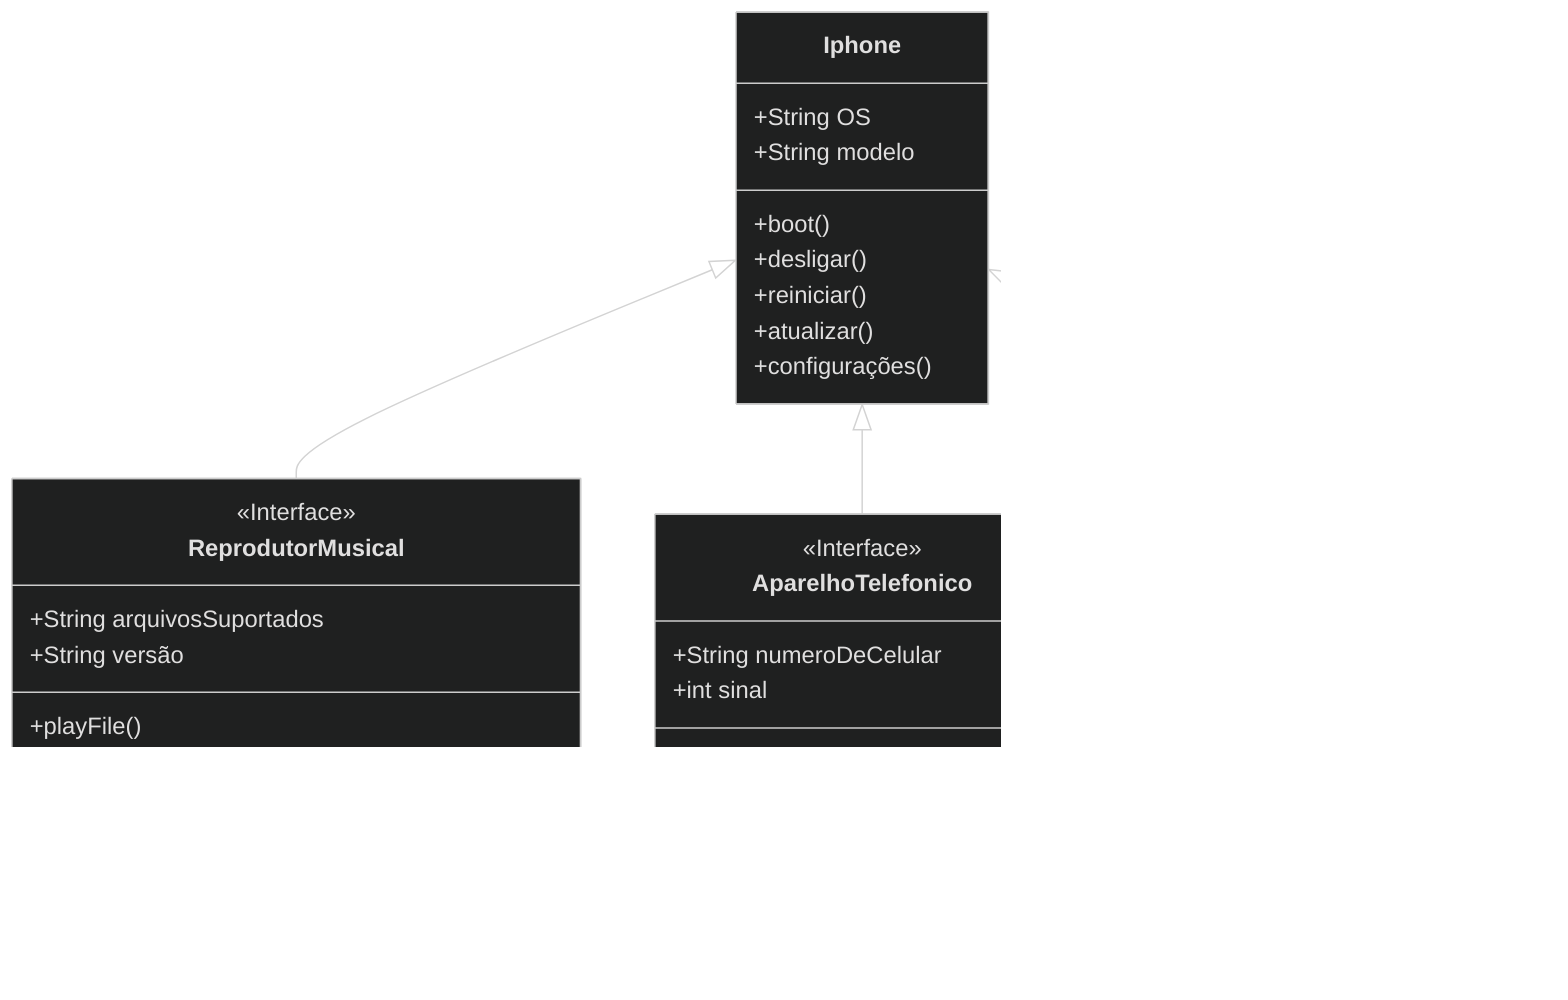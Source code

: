 ---
config:
  theme: dark
---
classDiagram
direction TB
    class Iphone {
	    +String OS
	    +String modelo
	    +boot()
	    +desligar()
	    +reiniciar()
	    +atualizar()
	    +configurações()
    }
    class ReprodutorMusical {
	    +String arquivosSuportados
	    +String versão
	    +playFile()
	    +pauseFile()
	    +selectFile(String: musica)
	    +volumeUp()
	    +volumeDown()
	    +streamToBTDevice(String: dispositivo))
	    +shuffle()
    }
    class AparelhoTelefonico {
	    +String numeroDeCelular
	    +int sinal
	    +ligar(String numero)
	    +volumeUp()
	    +volumeDown()
	    +vivaVoz()
	    +iniciarCorreioVoz()
    }
    class NavegadorInternet {
	    +String versao
	    +exibirPagina(String url)
	    +adicionarNovaAba()
	    +atualizarPagina()
	    +salvarSenha()
	    +fecharAba()
    }

	<<Interface>> ReprodutorMusical
	<<Interface>> AparelhoTelefonico
	<<Interface>> NavegadorInternet

    Iphone <|-- ReprodutorMusical
    Iphone <|-- AparelhoTelefonico
    Iphone <|-- NavegadorInternet